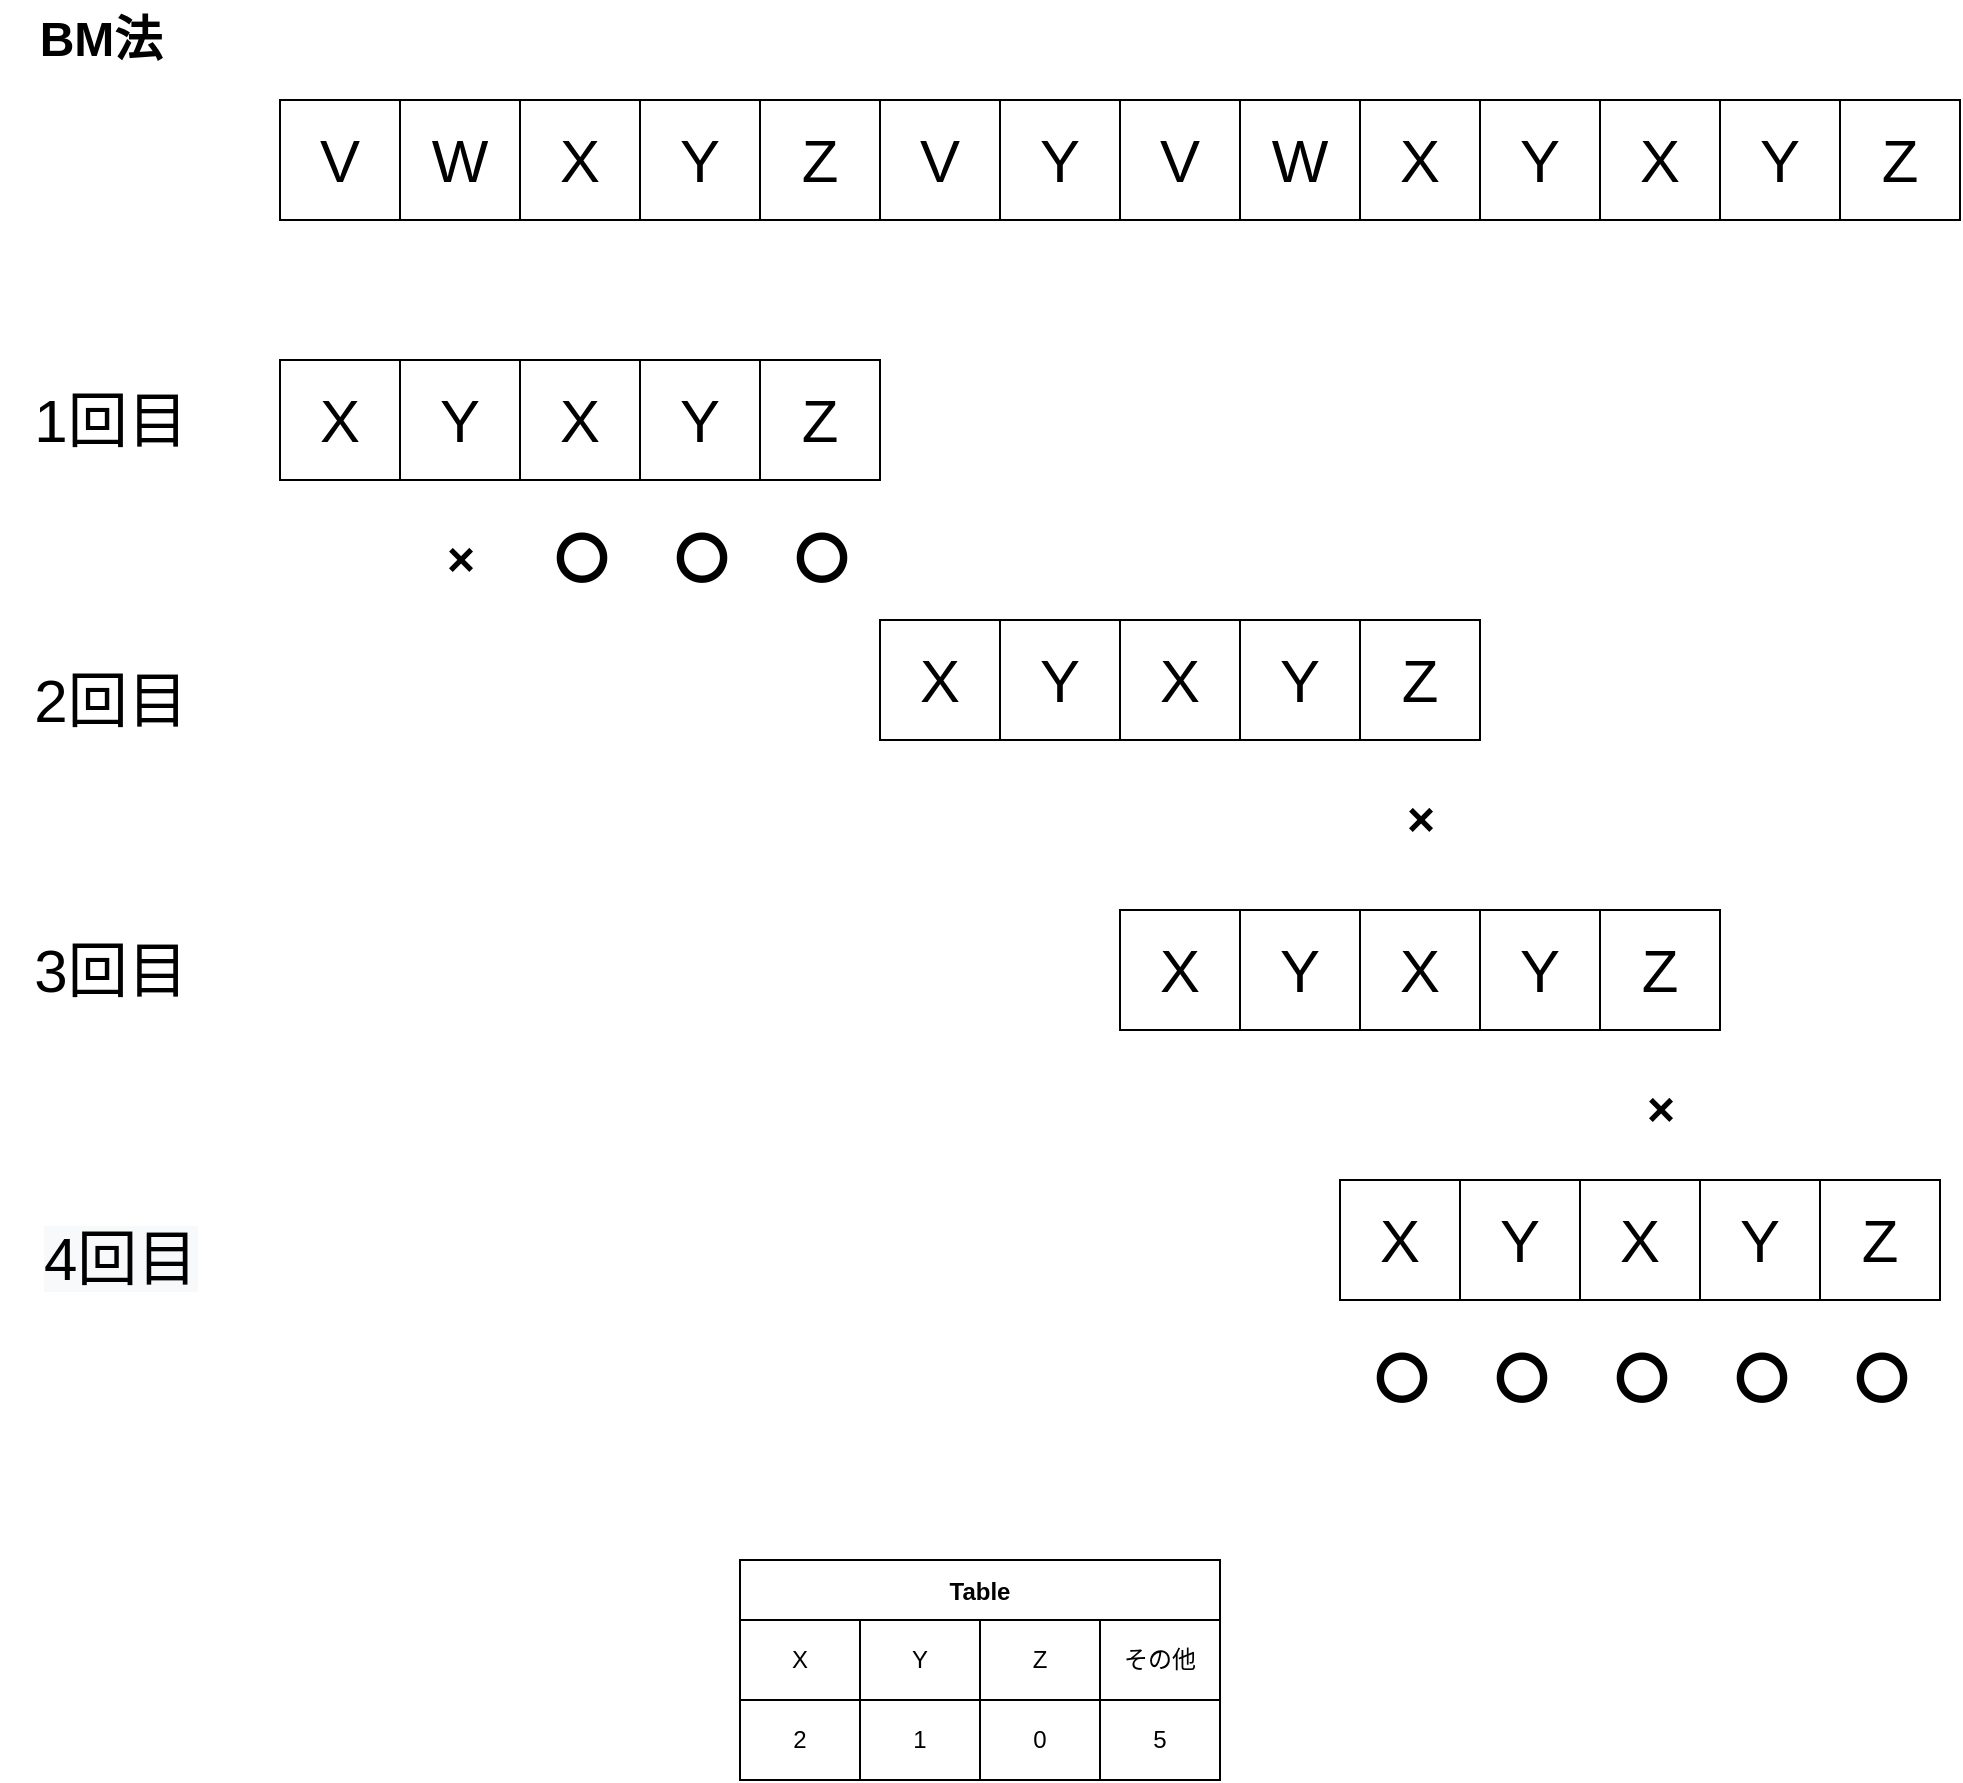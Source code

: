 <mxfile>
    <diagram id="GB5bC-51A7hd-IDXpRvF" name="ページ2">
        <mxGraphModel dx="1840" dy="771" grid="1" gridSize="10" guides="1" tooltips="1" connect="1" arrows="1" fold="1" page="1" pageScale="1" pageWidth="827" pageHeight="1169" math="0" shadow="0">
            <root>
                <mxCell id="0"/>
                <mxCell id="1" parent="0"/>
                <mxCell id="17" value="&lt;font style=&quot;font-size: 30px&quot;&gt;Y&lt;/font&gt;" style="rounded=0;whiteSpace=wrap;html=1;" vertex="1" parent="1">
                    <mxGeometry x="80" y="190" width="60" height="60" as="geometry"/>
                </mxCell>
                <mxCell id="18" value="&lt;font style=&quot;font-size: 30px&quot;&gt;Y&lt;/font&gt;" style="rounded=0;whiteSpace=wrap;html=1;" vertex="1" parent="1">
                    <mxGeometry x="-40" y="190" width="60" height="60" as="geometry"/>
                </mxCell>
                <mxCell id="19" value="&lt;font style=&quot;font-size: 30px&quot;&gt;X&lt;/font&gt;" style="rounded=0;whiteSpace=wrap;html=1;" vertex="1" parent="1">
                    <mxGeometry x="-100" y="190" width="60" height="60" as="geometry"/>
                </mxCell>
                <mxCell id="20" value="&lt;font style=&quot;font-size: 30px&quot;&gt;X&lt;/font&gt;" style="rounded=0;whiteSpace=wrap;html=1;" vertex="1" parent="1">
                    <mxGeometry x="20" y="190" width="60" height="60" as="geometry"/>
                </mxCell>
                <mxCell id="21" value="&lt;font style=&quot;font-size: 30px&quot;&gt;Z&lt;/font&gt;" style="rounded=0;whiteSpace=wrap;html=1;" vertex="1" parent="1">
                    <mxGeometry x="140" y="190" width="60" height="60" as="geometry"/>
                </mxCell>
                <mxCell id="24" value="1回目" style="text;html=1;align=center;verticalAlign=middle;resizable=0;points=[];autosize=1;strokeColor=none;fillColor=none;fontSize=30;" vertex="1" parent="1">
                    <mxGeometry x="-230" y="200" width="90" height="40" as="geometry"/>
                </mxCell>
                <mxCell id="25" value="BM法" style="text;strokeColor=none;fillColor=none;html=1;fontSize=24;fontStyle=1;verticalAlign=middle;align=center;" vertex="1" parent="1">
                    <mxGeometry x="-240" y="10" width="100" height="40" as="geometry"/>
                </mxCell>
                <mxCell id="27" value="×" style="text;strokeColor=none;fillColor=none;html=1;fontSize=24;fontStyle=1;verticalAlign=middle;align=center;" vertex="1" parent="1">
                    <mxGeometry x="-30" y="270" width="40" height="40" as="geometry"/>
                </mxCell>
                <mxCell id="28" value="⭕" style="text;strokeColor=none;fillColor=none;html=1;fontSize=24;fontStyle=1;verticalAlign=middle;align=center;" vertex="1" parent="1">
                    <mxGeometry x="30" y="270" width="40" height="40" as="geometry"/>
                </mxCell>
                <mxCell id="30" value="⭕" style="text;strokeColor=none;fillColor=none;html=1;fontSize=24;fontStyle=1;verticalAlign=middle;align=center;" vertex="1" parent="1">
                    <mxGeometry x="150" y="270" width="40" height="40" as="geometry"/>
                </mxCell>
                <mxCell id="31" value="⭕" style="text;strokeColor=none;fillColor=none;html=1;fontSize=24;fontStyle=1;verticalAlign=middle;align=center;" vertex="1" parent="1">
                    <mxGeometry x="90" y="270" width="40" height="40" as="geometry"/>
                </mxCell>
                <mxCell id="33" value="&lt;font style=&quot;font-size: 30px&quot;&gt;Y&lt;/font&gt;" style="rounded=0;whiteSpace=wrap;html=1;" vertex="1" parent="1">
                    <mxGeometry x="380" y="320" width="60" height="60" as="geometry"/>
                </mxCell>
                <mxCell id="34" value="&lt;font style=&quot;font-size: 30px&quot;&gt;Y&lt;/font&gt;" style="rounded=0;whiteSpace=wrap;html=1;" vertex="1" parent="1">
                    <mxGeometry x="260" y="320" width="60" height="60" as="geometry"/>
                </mxCell>
                <mxCell id="35" value="&lt;span style=&quot;font-size: 30px&quot;&gt;X&lt;/span&gt;" style="rounded=0;whiteSpace=wrap;html=1;" vertex="1" parent="1">
                    <mxGeometry x="200" y="320" width="60" height="60" as="geometry"/>
                </mxCell>
                <mxCell id="36" value="&lt;font style=&quot;font-size: 30px&quot;&gt;X&lt;/font&gt;" style="rounded=0;whiteSpace=wrap;html=1;" vertex="1" parent="1">
                    <mxGeometry x="320" y="320" width="60" height="60" as="geometry"/>
                </mxCell>
                <mxCell id="37" value="&lt;font style=&quot;font-size: 30px&quot;&gt;Z&lt;/font&gt;" style="rounded=0;whiteSpace=wrap;html=1;" vertex="1" parent="1">
                    <mxGeometry x="440" y="320" width="60" height="60" as="geometry"/>
                </mxCell>
                <mxCell id="40" value="2回目" style="text;html=1;align=center;verticalAlign=middle;resizable=0;points=[];autosize=1;strokeColor=none;fillColor=none;fontSize=30;" vertex="1" parent="1">
                    <mxGeometry x="-230" y="340" width="90" height="40" as="geometry"/>
                </mxCell>
                <mxCell id="45" value="×&lt;span style=&quot;color: rgba(0 , 0 , 0 , 0) ; font-family: monospace ; font-size: 0px ; font-weight: 400&quot;&gt;%3CmxGraphModel%3E%3Croot%3E%3CmxCell%20id%3D%220%22%2F%3E%3CmxCell%20id%3D%221%22%20parent%3D%220%22%2F%3E%3CmxCell%20id%3D%222%22%20value%3D%22%E2%AD%95%22%20style%3D%22text%3BstrokeColor%3Dnone%3BfillColor%3Dnone%3Bhtml%3D1%3BfontSize%3D24%3BfontStyle%3D1%3BverticalAlign%3Dmiddle%3Balign%3Dcenter%3B%22%20vertex%3D%221%22%20parent%3D%221%22%3E%3CmxGeometry%20x%3D%2230%22%20y%3D%22270%22%20width%3D%2240%22%20height%3D%2240%22%20as%3D%22geometry%22%2F%3E%3C%2FmxCell%3E%3C%2Froot%3E%3C%2FmxGraphModel%3E&lt;/span&gt;&lt;span style=&quot;color: rgba(0 , 0 , 0 , 0) ; font-family: monospace ; font-size: 0px ; font-weight: 400&quot;&gt;%3CmxGraphModel%3E%3Croot%3E%3CmxCell%20id%3D%220%22%2F%3E%3CmxCell%20id%3D%221%22%20parent%3D%220%22%2F%3E%3CmxCell%20id%3D%222%22%20value%3D%22%E2%AD%95%22%20style%3D%22text%3BstrokeColor%3Dnone%3BfillColor%3Dnone%3Bhtml%3D1%3BfontSize%3D24%3BfontStyle%3D1%3BverticalAlign%3Dmiddle%3Balign%3Dcenter%3B%22%20vertex%3D%221%22%20parent%3D%221%22%3E%3CmxGeometry%20x%3D%2230%22%20y%3D%22270%22%20width%3D%2240%22%20height%3D%2240%22%20as%3D%22geometry%22%2F%3E%3C%2FmxCell%3E%3C%2Froot%3E%3C%2FmxGraphModel%3E&lt;/span&gt;&lt;span style=&quot;color: rgba(0 , 0 , 0 , 0) ; font-family: monospace ; font-size: 0px ; font-weight: 400&quot;&gt;%3CmxGraphModel%3E%3Croot%3E%3CmxCell%20id%3D%220%22%2F%3E%3CmxCell%20id%3D%221%22%20parent%3D%220%22%2F%3E%3CmxCell%20id%3D%222%22%20value%3D%22%E2%AD%95%22%20style%3D%22text%3BstrokeColor%3Dnone%3BfillColor%3Dnone%3Bhtml%3D1%3BfontSize%3D24%3BfontStyle%3D1%3BverticalAlign%3Dmiddle%3Balign%3Dcenter%3B%22%20vertex%3D%221%22%20parent%3D%221%22%3E%3CmxGeometry%20x%3D%2230%22%20y%3D%22270%22%20width%3D%2240%22%20height%3D%2240%22%20as%3D%22geometry%22%2F%3E%3C%2FmxCell%3E%3C%2Froot%3E%3C%2FmxGraphModel%3E&lt;/span&gt;" style="text;strokeColor=none;fillColor=none;html=1;fontSize=24;fontStyle=1;verticalAlign=middle;align=center;" vertex="1" parent="1">
                    <mxGeometry x="450" y="400" width="40" height="40" as="geometry"/>
                </mxCell>
                <mxCell id="48" value="&lt;font style=&quot;font-size: 30px&quot;&gt;Y&lt;/font&gt;" style="rounded=0;whiteSpace=wrap;html=1;" vertex="1" parent="1">
                    <mxGeometry x="500" y="465" width="60" height="60" as="geometry"/>
                </mxCell>
                <mxCell id="49" value="&lt;font style=&quot;font-size: 30px&quot;&gt;Y&lt;/font&gt;" style="rounded=0;whiteSpace=wrap;html=1;" vertex="1" parent="1">
                    <mxGeometry x="380" y="465" width="60" height="60" as="geometry"/>
                </mxCell>
                <mxCell id="50" value="&lt;font style=&quot;font-size: 30px&quot;&gt;X&lt;/font&gt;" style="rounded=0;whiteSpace=wrap;html=1;" vertex="1" parent="1">
                    <mxGeometry x="320" y="465" width="60" height="60" as="geometry"/>
                </mxCell>
                <mxCell id="51" value="&lt;font style=&quot;font-size: 30px&quot;&gt;X&lt;/font&gt;" style="rounded=0;whiteSpace=wrap;html=1;" vertex="1" parent="1">
                    <mxGeometry x="440" y="465" width="60" height="60" as="geometry"/>
                </mxCell>
                <mxCell id="52" value="&lt;font style=&quot;font-size: 30px&quot;&gt;Z&lt;/font&gt;" style="rounded=0;whiteSpace=wrap;html=1;" vertex="1" parent="1">
                    <mxGeometry x="560" y="465" width="60" height="60" as="geometry"/>
                </mxCell>
                <mxCell id="55" value="3回目" style="text;html=1;align=center;verticalAlign=middle;resizable=0;points=[];autosize=1;strokeColor=none;fillColor=none;fontSize=30;" vertex="1" parent="1">
                    <mxGeometry x="-230" y="475" width="90" height="40" as="geometry"/>
                </mxCell>
                <mxCell id="60" value="×" style="text;strokeColor=none;fillColor=none;html=1;fontSize=24;fontStyle=1;verticalAlign=middle;align=center;" vertex="1" parent="1">
                    <mxGeometry x="570" y="545" width="40" height="40" as="geometry"/>
                </mxCell>
                <mxCell id="63" value="&lt;font style=&quot;font-size: 30px&quot;&gt;Y&lt;/font&gt;" style="rounded=0;whiteSpace=wrap;html=1;" vertex="1" parent="1">
                    <mxGeometry x="610" y="600" width="60" height="60" as="geometry"/>
                </mxCell>
                <mxCell id="64" value="&lt;font style=&quot;font-size: 30px&quot;&gt;Y&lt;/font&gt;" style="rounded=0;whiteSpace=wrap;html=1;" vertex="1" parent="1">
                    <mxGeometry x="490" y="600" width="60" height="60" as="geometry"/>
                </mxCell>
                <mxCell id="65" value="&lt;span style=&quot;font-size: 30px&quot;&gt;X&lt;/span&gt;" style="rounded=0;whiteSpace=wrap;html=1;" vertex="1" parent="1">
                    <mxGeometry x="430" y="600" width="60" height="60" as="geometry"/>
                </mxCell>
                <mxCell id="66" value="&lt;font style=&quot;font-size: 30px&quot;&gt;X&lt;/font&gt;" style="rounded=0;whiteSpace=wrap;html=1;" vertex="1" parent="1">
                    <mxGeometry x="550" y="600" width="60" height="60" as="geometry"/>
                </mxCell>
                <mxCell id="67" value="&lt;span style=&quot;font-size: 30px&quot;&gt;Z&lt;/span&gt;" style="rounded=0;whiteSpace=wrap;html=1;" vertex="1" parent="1">
                    <mxGeometry x="670" y="600" width="60" height="60" as="geometry"/>
                </mxCell>
                <mxCell id="70" value="⭕" style="text;strokeColor=none;fillColor=none;html=1;fontSize=24;fontStyle=1;verticalAlign=middle;align=center;" vertex="1" parent="1">
                    <mxGeometry x="440" y="680" width="40" height="40" as="geometry"/>
                </mxCell>
                <mxCell id="71" value="⭕" style="text;strokeColor=none;fillColor=none;html=1;fontSize=24;fontStyle=1;verticalAlign=middle;align=center;" vertex="1" parent="1">
                    <mxGeometry x="500" y="680" width="40" height="40" as="geometry"/>
                </mxCell>
                <mxCell id="72" value="⭕" style="text;strokeColor=none;fillColor=none;html=1;fontSize=24;fontStyle=1;verticalAlign=middle;align=center;" vertex="1" parent="1">
                    <mxGeometry x="560" y="680" width="40" height="40" as="geometry"/>
                </mxCell>
                <mxCell id="73" value="⭕" style="text;strokeColor=none;fillColor=none;html=1;fontSize=24;fontStyle=1;verticalAlign=middle;align=center;" vertex="1" parent="1">
                    <mxGeometry x="620" y="680" width="40" height="40" as="geometry"/>
                </mxCell>
                <mxCell id="74" value="⭕" style="text;strokeColor=none;fillColor=none;html=1;fontSize=24;fontStyle=1;verticalAlign=middle;align=center;" vertex="1" parent="1">
                    <mxGeometry x="680" y="680" width="40" height="40" as="geometry"/>
                </mxCell>
                <mxCell id="77" value="&lt;span style=&quot;color: rgb(0 , 0 , 0) ; font-family: &amp;#34;helvetica&amp;#34; ; font-size: 30px ; font-style: normal ; font-weight: 400 ; letter-spacing: normal ; text-align: center ; text-indent: 0px ; text-transform: none ; word-spacing: 0px ; background-color: rgb(248 , 249 , 250) ; display: inline ; float: none&quot;&gt;4回目&lt;/span&gt;" style="text;whiteSpace=wrap;html=1;fontSize=30;" vertex="1" parent="1">
                    <mxGeometry x="-220" y="615" width="100" height="50" as="geometry"/>
                </mxCell>
                <mxCell id="lcRoDySC-yhmXRLPq5TN-94" value="&lt;font style=&quot;font-size: 30px&quot;&gt;V&lt;/font&gt;" style="rounded=0;whiteSpace=wrap;html=1;" vertex="1" parent="1">
                    <mxGeometry x="-100" y="60" width="60" height="60" as="geometry"/>
                </mxCell>
                <mxCell id="lcRoDySC-yhmXRLPq5TN-95" value="&lt;font style=&quot;font-size: 30px&quot;&gt;Y&lt;/font&gt;" style="rounded=0;whiteSpace=wrap;html=1;" vertex="1" parent="1">
                    <mxGeometry x="260" y="60" width="60" height="60" as="geometry"/>
                </mxCell>
                <mxCell id="lcRoDySC-yhmXRLPq5TN-96" value="&lt;font style=&quot;font-size: 30px&quot;&gt;W&lt;/font&gt;" style="rounded=0;whiteSpace=wrap;html=1;" vertex="1" parent="1">
                    <mxGeometry x="-40" y="60" width="60" height="60" as="geometry"/>
                </mxCell>
                <mxCell id="lcRoDySC-yhmXRLPq5TN-97" value="&lt;font style=&quot;font-size: 30px&quot;&gt;Z&lt;br&gt;&lt;/font&gt;" style="rounded=0;whiteSpace=wrap;html=1;" vertex="1" parent="1">
                    <mxGeometry x="680" y="60" width="60" height="60" as="geometry"/>
                </mxCell>
                <mxCell id="lcRoDySC-yhmXRLPq5TN-98" value="&lt;font style=&quot;font-size: 30px&quot;&gt;Y&lt;/font&gt;" style="rounded=0;whiteSpace=wrap;html=1;" vertex="1" parent="1">
                    <mxGeometry x="500" y="60" width="60" height="60" as="geometry"/>
                </mxCell>
                <mxCell id="lcRoDySC-yhmXRLPq5TN-99" value="&lt;font style=&quot;font-size: 30px&quot;&gt;Z&lt;/font&gt;" style="rounded=0;whiteSpace=wrap;html=1;" vertex="1" parent="1">
                    <mxGeometry x="140" y="60" width="60" height="60" as="geometry"/>
                </mxCell>
                <mxCell id="lcRoDySC-yhmXRLPq5TN-100" value="&lt;font style=&quot;font-size: 30px&quot;&gt;W&lt;/font&gt;" style="rounded=0;whiteSpace=wrap;html=1;" vertex="1" parent="1">
                    <mxGeometry x="380" y="60" width="60" height="60" as="geometry"/>
                </mxCell>
                <mxCell id="lcRoDySC-yhmXRLPq5TN-101" value="&lt;font style=&quot;font-size: 30px&quot;&gt;Y&lt;/font&gt;" style="rounded=0;whiteSpace=wrap;html=1;" vertex="1" parent="1">
                    <mxGeometry x="80" y="60" width="60" height="60" as="geometry"/>
                </mxCell>
                <mxCell id="lcRoDySC-yhmXRLPq5TN-102" value="&lt;font style=&quot;font-size: 30px&quot;&gt;X&lt;/font&gt;" style="rounded=0;whiteSpace=wrap;html=1;" vertex="1" parent="1">
                    <mxGeometry x="20" y="60" width="60" height="60" as="geometry"/>
                </mxCell>
                <mxCell id="lcRoDySC-yhmXRLPq5TN-103" value="&lt;font style=&quot;font-size: 30px&quot;&gt;V&lt;/font&gt;" style="rounded=0;whiteSpace=wrap;html=1;" vertex="1" parent="1">
                    <mxGeometry x="320" y="60" width="60" height="60" as="geometry"/>
                </mxCell>
                <mxCell id="lcRoDySC-yhmXRLPq5TN-104" value="&lt;font style=&quot;font-size: 30px&quot;&gt;V&lt;/font&gt;" style="rounded=0;whiteSpace=wrap;html=1;" vertex="1" parent="1">
                    <mxGeometry x="200" y="60" width="60" height="60" as="geometry"/>
                </mxCell>
                <mxCell id="lcRoDySC-yhmXRLPq5TN-105" value="&lt;font style=&quot;font-size: 30px&quot;&gt;X&lt;/font&gt;" style="rounded=0;whiteSpace=wrap;html=1;" vertex="1" parent="1">
                    <mxGeometry x="440" y="60" width="60" height="60" as="geometry"/>
                </mxCell>
                <mxCell id="lcRoDySC-yhmXRLPq5TN-106" value="&lt;font style=&quot;font-size: 30px&quot;&gt;Y&lt;/font&gt;" style="rounded=0;whiteSpace=wrap;html=1;" vertex="1" parent="1">
                    <mxGeometry x="620" y="60" width="60" height="60" as="geometry"/>
                </mxCell>
                <mxCell id="lcRoDySC-yhmXRLPq5TN-107" value="&lt;font style=&quot;font-size: 30px&quot;&gt;X&lt;/font&gt;" style="rounded=0;whiteSpace=wrap;html=1;" vertex="1" parent="1">
                    <mxGeometry x="560" y="60" width="60" height="60" as="geometry"/>
                </mxCell>
                <mxCell id="lcRoDySC-yhmXRLPq5TN-111" value="Table" style="shape=table;startSize=30;container=1;collapsible=0;childLayout=tableLayout;fontStyle=1;align=center;pointerEvents=1;" vertex="1" parent="1">
                    <mxGeometry x="130" y="790" width="240" height="110" as="geometry"/>
                </mxCell>
                <mxCell id="lcRoDySC-yhmXRLPq5TN-112" value="" style="shape=partialRectangle;html=1;whiteSpace=wrap;collapsible=0;dropTarget=0;pointerEvents=0;fillColor=none;top=0;left=0;bottom=0;right=0;points=[[0,0.5],[1,0.5]];portConstraint=eastwest;" vertex="1" parent="lcRoDySC-yhmXRLPq5TN-111">
                    <mxGeometry y="30" width="240" height="40" as="geometry"/>
                </mxCell>
                <mxCell id="lcRoDySC-yhmXRLPq5TN-113" value="X" style="shape=partialRectangle;html=1;whiteSpace=wrap;connectable=0;fillColor=none;top=0;left=0;bottom=0;right=0;overflow=hidden;pointerEvents=1;" vertex="1" parent="lcRoDySC-yhmXRLPq5TN-112">
                    <mxGeometry width="60" height="40" as="geometry">
                        <mxRectangle width="60" height="40" as="alternateBounds"/>
                    </mxGeometry>
                </mxCell>
                <mxCell id="lcRoDySC-yhmXRLPq5TN-114" value="Y" style="shape=partialRectangle;html=1;whiteSpace=wrap;connectable=0;fillColor=none;top=0;left=0;bottom=0;right=0;overflow=hidden;pointerEvents=1;" vertex="1" parent="lcRoDySC-yhmXRLPq5TN-112">
                    <mxGeometry x="60" width="60" height="40" as="geometry">
                        <mxRectangle width="60" height="40" as="alternateBounds"/>
                    </mxGeometry>
                </mxCell>
                <mxCell id="lcRoDySC-yhmXRLPq5TN-115" value="Z" style="shape=partialRectangle;html=1;whiteSpace=wrap;connectable=0;fillColor=none;top=0;left=0;bottom=0;right=0;overflow=hidden;pointerEvents=1;" vertex="1" parent="lcRoDySC-yhmXRLPq5TN-112">
                    <mxGeometry x="120" width="60" height="40" as="geometry">
                        <mxRectangle width="60" height="40" as="alternateBounds"/>
                    </mxGeometry>
                </mxCell>
                <mxCell id="lcRoDySC-yhmXRLPq5TN-128" value="その他" style="shape=partialRectangle;html=1;whiteSpace=wrap;connectable=0;fillColor=none;top=0;left=0;bottom=0;right=0;overflow=hidden;pointerEvents=1;" vertex="1" parent="lcRoDySC-yhmXRLPq5TN-112">
                    <mxGeometry x="180" width="60" height="40" as="geometry">
                        <mxRectangle width="60" height="40" as="alternateBounds"/>
                    </mxGeometry>
                </mxCell>
                <mxCell id="lcRoDySC-yhmXRLPq5TN-116" value="" style="shape=partialRectangle;html=1;whiteSpace=wrap;collapsible=0;dropTarget=0;pointerEvents=0;fillColor=none;top=0;left=0;bottom=0;right=0;points=[[0,0.5],[1,0.5]];portConstraint=eastwest;" vertex="1" parent="lcRoDySC-yhmXRLPq5TN-111">
                    <mxGeometry y="70" width="240" height="40" as="geometry"/>
                </mxCell>
                <mxCell id="lcRoDySC-yhmXRLPq5TN-117" value="2" style="shape=partialRectangle;html=1;whiteSpace=wrap;connectable=0;fillColor=none;top=0;left=0;bottom=0;right=0;overflow=hidden;pointerEvents=1;" vertex="1" parent="lcRoDySC-yhmXRLPq5TN-116">
                    <mxGeometry width="60" height="40" as="geometry">
                        <mxRectangle width="60" height="40" as="alternateBounds"/>
                    </mxGeometry>
                </mxCell>
                <mxCell id="lcRoDySC-yhmXRLPq5TN-118" value="1" style="shape=partialRectangle;html=1;whiteSpace=wrap;connectable=0;fillColor=none;top=0;left=0;bottom=0;right=0;overflow=hidden;pointerEvents=1;" vertex="1" parent="lcRoDySC-yhmXRLPq5TN-116">
                    <mxGeometry x="60" width="60" height="40" as="geometry">
                        <mxRectangle width="60" height="40" as="alternateBounds"/>
                    </mxGeometry>
                </mxCell>
                <mxCell id="lcRoDySC-yhmXRLPq5TN-119" value="0" style="shape=partialRectangle;html=1;whiteSpace=wrap;connectable=0;fillColor=none;top=0;left=0;bottom=0;right=0;overflow=hidden;pointerEvents=1;" vertex="1" parent="lcRoDySC-yhmXRLPq5TN-116">
                    <mxGeometry x="120" width="60" height="40" as="geometry">
                        <mxRectangle width="60" height="40" as="alternateBounds"/>
                    </mxGeometry>
                </mxCell>
                <mxCell id="lcRoDySC-yhmXRLPq5TN-129" value="5" style="shape=partialRectangle;html=1;whiteSpace=wrap;connectable=0;fillColor=none;top=0;left=0;bottom=0;right=0;overflow=hidden;pointerEvents=1;" vertex="1" parent="lcRoDySC-yhmXRLPq5TN-116">
                    <mxGeometry x="180" width="60" height="40" as="geometry">
                        <mxRectangle width="60" height="40" as="alternateBounds"/>
                    </mxGeometry>
                </mxCell>
            </root>
        </mxGraphModel>
    </diagram>
</mxfile>